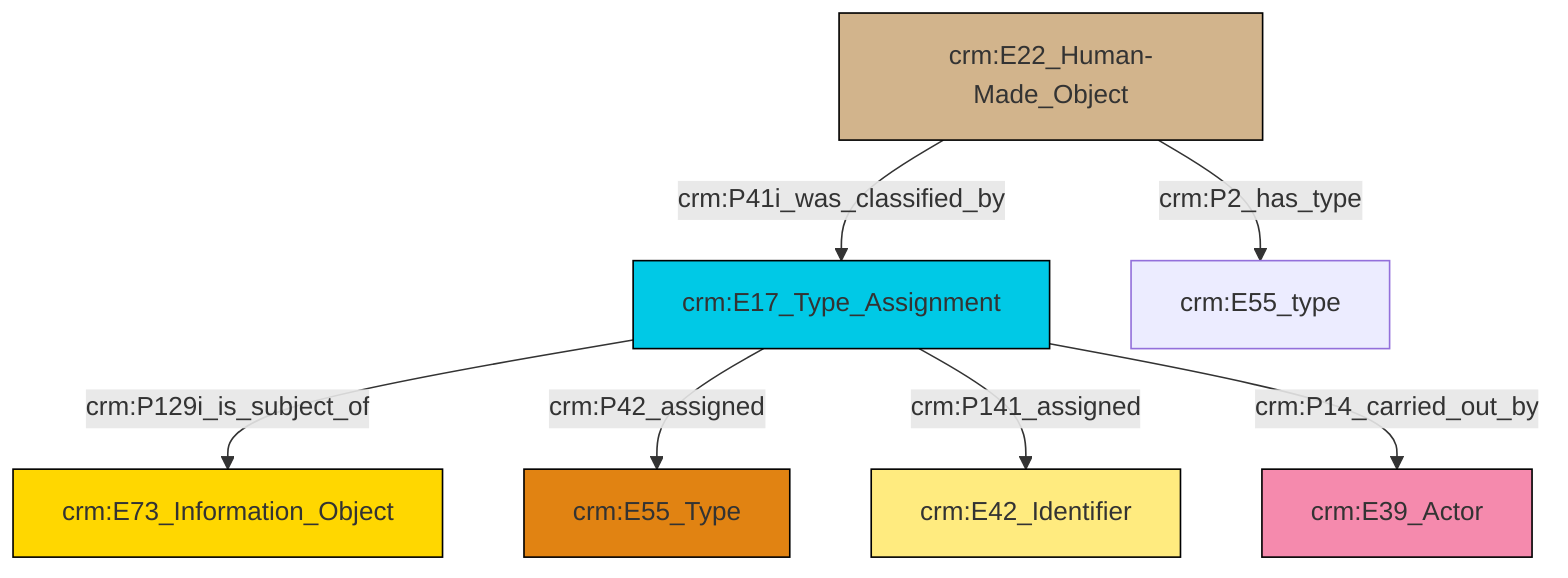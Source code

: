 graph TD
classDef Literal fill:#f2f2f2,stroke:#000000;
classDef CRM_Entity fill:#FFFFFF,stroke:#000000;
classDef Temporal_Entity fill:#00C9E6, stroke:#000000;
classDef Type fill:#E18312, stroke:#000000;
classDef Time-Span fill:#2C9C91, stroke:#000000;
classDef Appellation fill:#FFEB7F, stroke:#000000;
classDef Place fill:#008836, stroke:#000000;
classDef Persistent_Item fill:#B266B2, stroke:#000000;
classDef Conceptual_Object fill:#FFD700, stroke:#000000;
classDef Physical_Thing fill:#D2B48C, stroke:#000000;
classDef Actor fill:#f58aad, stroke:#000000;
classDef PC_Classes fill:#4ce600, stroke:#000000;
classDef Multi fill:#cccccc,stroke:#000000;

9["crm:E22_Human-Made_Object"]:::Physical_Thing -->|crm:P2_has_type| 10["crm:E55_type"]:::Default
9["crm:E22_Human-Made_Object"]:::Physical_Thing -->|crm:P41i_was_classified_by| 5["crm:E17_Type_Assignment"]:::Temporal_Entity
5["crm:E17_Type_Assignment"]:::Temporal_Entity -->|crm:P129i_is_subject_of| 7["crm:E73_Information_Object"]:::Conceptual_Object
5["crm:E17_Type_Assignment"]:::Temporal_Entity -->|crm:P42_assigned| 0["crm:E55_Type"]:::Type
5["crm:E17_Type_Assignment"]:::Temporal_Entity -->|crm:P141_assigned| 11["crm:E42_Identifier"]:::Appellation
5["crm:E17_Type_Assignment"]:::Temporal_Entity -->|crm:P14_carried_out_by| 2["crm:E39_Actor"]:::Actor